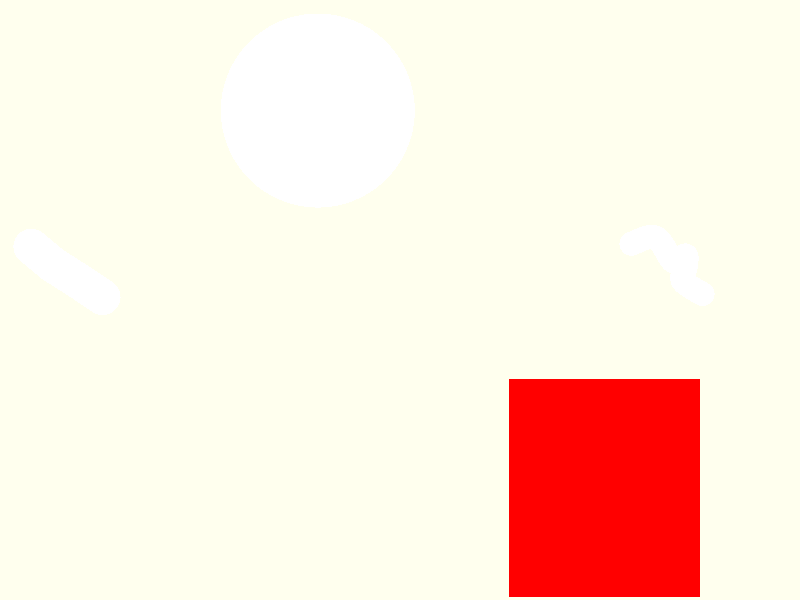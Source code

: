 global_settings {
   assumed_gamma 1.5
   noise_generator 2
}

box {
   <-0.5, -0.5, -0.5>, <0.5, 0.5, 0.5>
   
   pigment {
      color rgb <1, 1, 0.901961>
   }
   scale <10, 1e-06, 10>
   rotate <0, 0, 0>
   translate y*(-0.01)
}

sphere_sweep { cubic_spline, 9,
  <992.385728-992, 0, 4980.08884-4980>,0.02
  <992.385728-992, 0, 4980.08884-4980>,0.02
  <992.425991-992, 0, 4980.09932-4980>,0.02
  <992.455991-992, 0, 4980.05932-4980>,0.02
  <992.475991-992, 0, 4980.06932-4980>,0.02
  <992.475991-992, 0, 4980.04932-4980>,0.02
  <992.471661-992, 0, 4980.02694-4980>,0.02
  <992.504189-992, 0, 4980.00491-4980>,0.02
  <992.504189-992, 0, 4980.00491-4980>,0.02
  tolerance 0.001
   
   pigment {
      color rgb <1, 1, 1>
   }
   scale <1, 0.1, 1>
   translate y*(0.1)
}
sphere_sweep {
   linear_spline,
   4,
  <992.385728795-993, 0, 4980.08884629-4980>,0.03
  <992.420991286-993, 0, 4980.05932788-4980>,0.03
  <992.471661635-993, 0, 4980.02694497-4980>,0.03
  <992.504189632-993, 0, 4980.00491751-4980>,0.03
   tolerance 0.1
   
   pigment {
      color rgb <1, 1, 1>
   }
   scale <1, 0.1, 1>
}

/*
sphere_sweep {
   cubic_spline,
   4,
   <0, 0, -2.0023>,0.1
   <0, 0, 0>,0.1
   <1, 0, 0>,0.1
   <1, 0, 1>,0.1
   tolerance 0.1
   
   pigment {
      color rgb <1, 1, 1>
   }
   scale <1, 0.1, 1>
}

sphere_sweep {
   cubic_spline,
   4,
   <0, 0, -2.0023>,0.12
   <0, 0, 0>,0.12
   <1, 0, 0>,0.12
   <1, 0, 1>,0.12
   tolerance 0.1
   
   pigment {
      color rgb <0.345098, 0.345098, 0.345098>
   }
   scale <1, 0.1, 1>
   translate y*(-0.01)
}

sphere_sweep {
   linear_spline,
   4,
   <0, 0, -2.0023>,0.1
   <0, 0, 0>,0.1
   <1, 0, 0>,0.1
   <1, 0, 1>,0.1
   tolerance 0.1
   
   pigment {
      color rgb <1, 1, 1>
   }
   scale <1, 0.1, 1>
   rotate y*90
}

sphere_sweep {
   linear_spline,
   4,
   <0, 0, -2.0023>,0.12
   <0, 0, 0>,0.12
   <1, 0, 0>,0.12
   <1, 0, 1>,0.12
   tolerance 0.1
   
   pigment {
      color rgb <0.345098, 0.345098, 0.345098>
   }
   scale <1, 0.1, 1>
   translate y*(-0.01)
   rotate y*90
}
*/

box {
   <0.18226, 0, -0.49487>, <0.5, 0.5, -0.15661>
   
   finish {
      diffuse 0.6
      brilliance 1
      
      reflection {
         rgb <0, 0, 0>
      }
   }
   
   pigment {
      color rgb <1, 0, 0>
   }
   scale 1
   rotate <0, 0, 0>
   translate <0, 0, 0>
}

sphere {
   <-0.137002, 0.194382, 0.30642>, 0.161653
   
   finish {
      diffuse 0.6
      brilliance 1
      phong 0
      phong_size 40
      conserve_energy
      
      reflection {
         rgb <0.823529, 0.823529, 0.823529>
      }
   }
   
   pigment {
      color rgb <1, 1, 1>
   }
   scale 1
   rotate <0, 0, 0>
   translate <0, 0, 0>
}

light_source {
   <4, 5, -4>, rgb <1, 1, 1>
}

camera {
   orthographic
   location <0, 10, -0.5>
   sky <0, 1, 0>
   direction <0, 0, 1>
   right <1.3333, 0, 0>
   up <0, 1, 0>
   look_at <0, 0, 0>
}